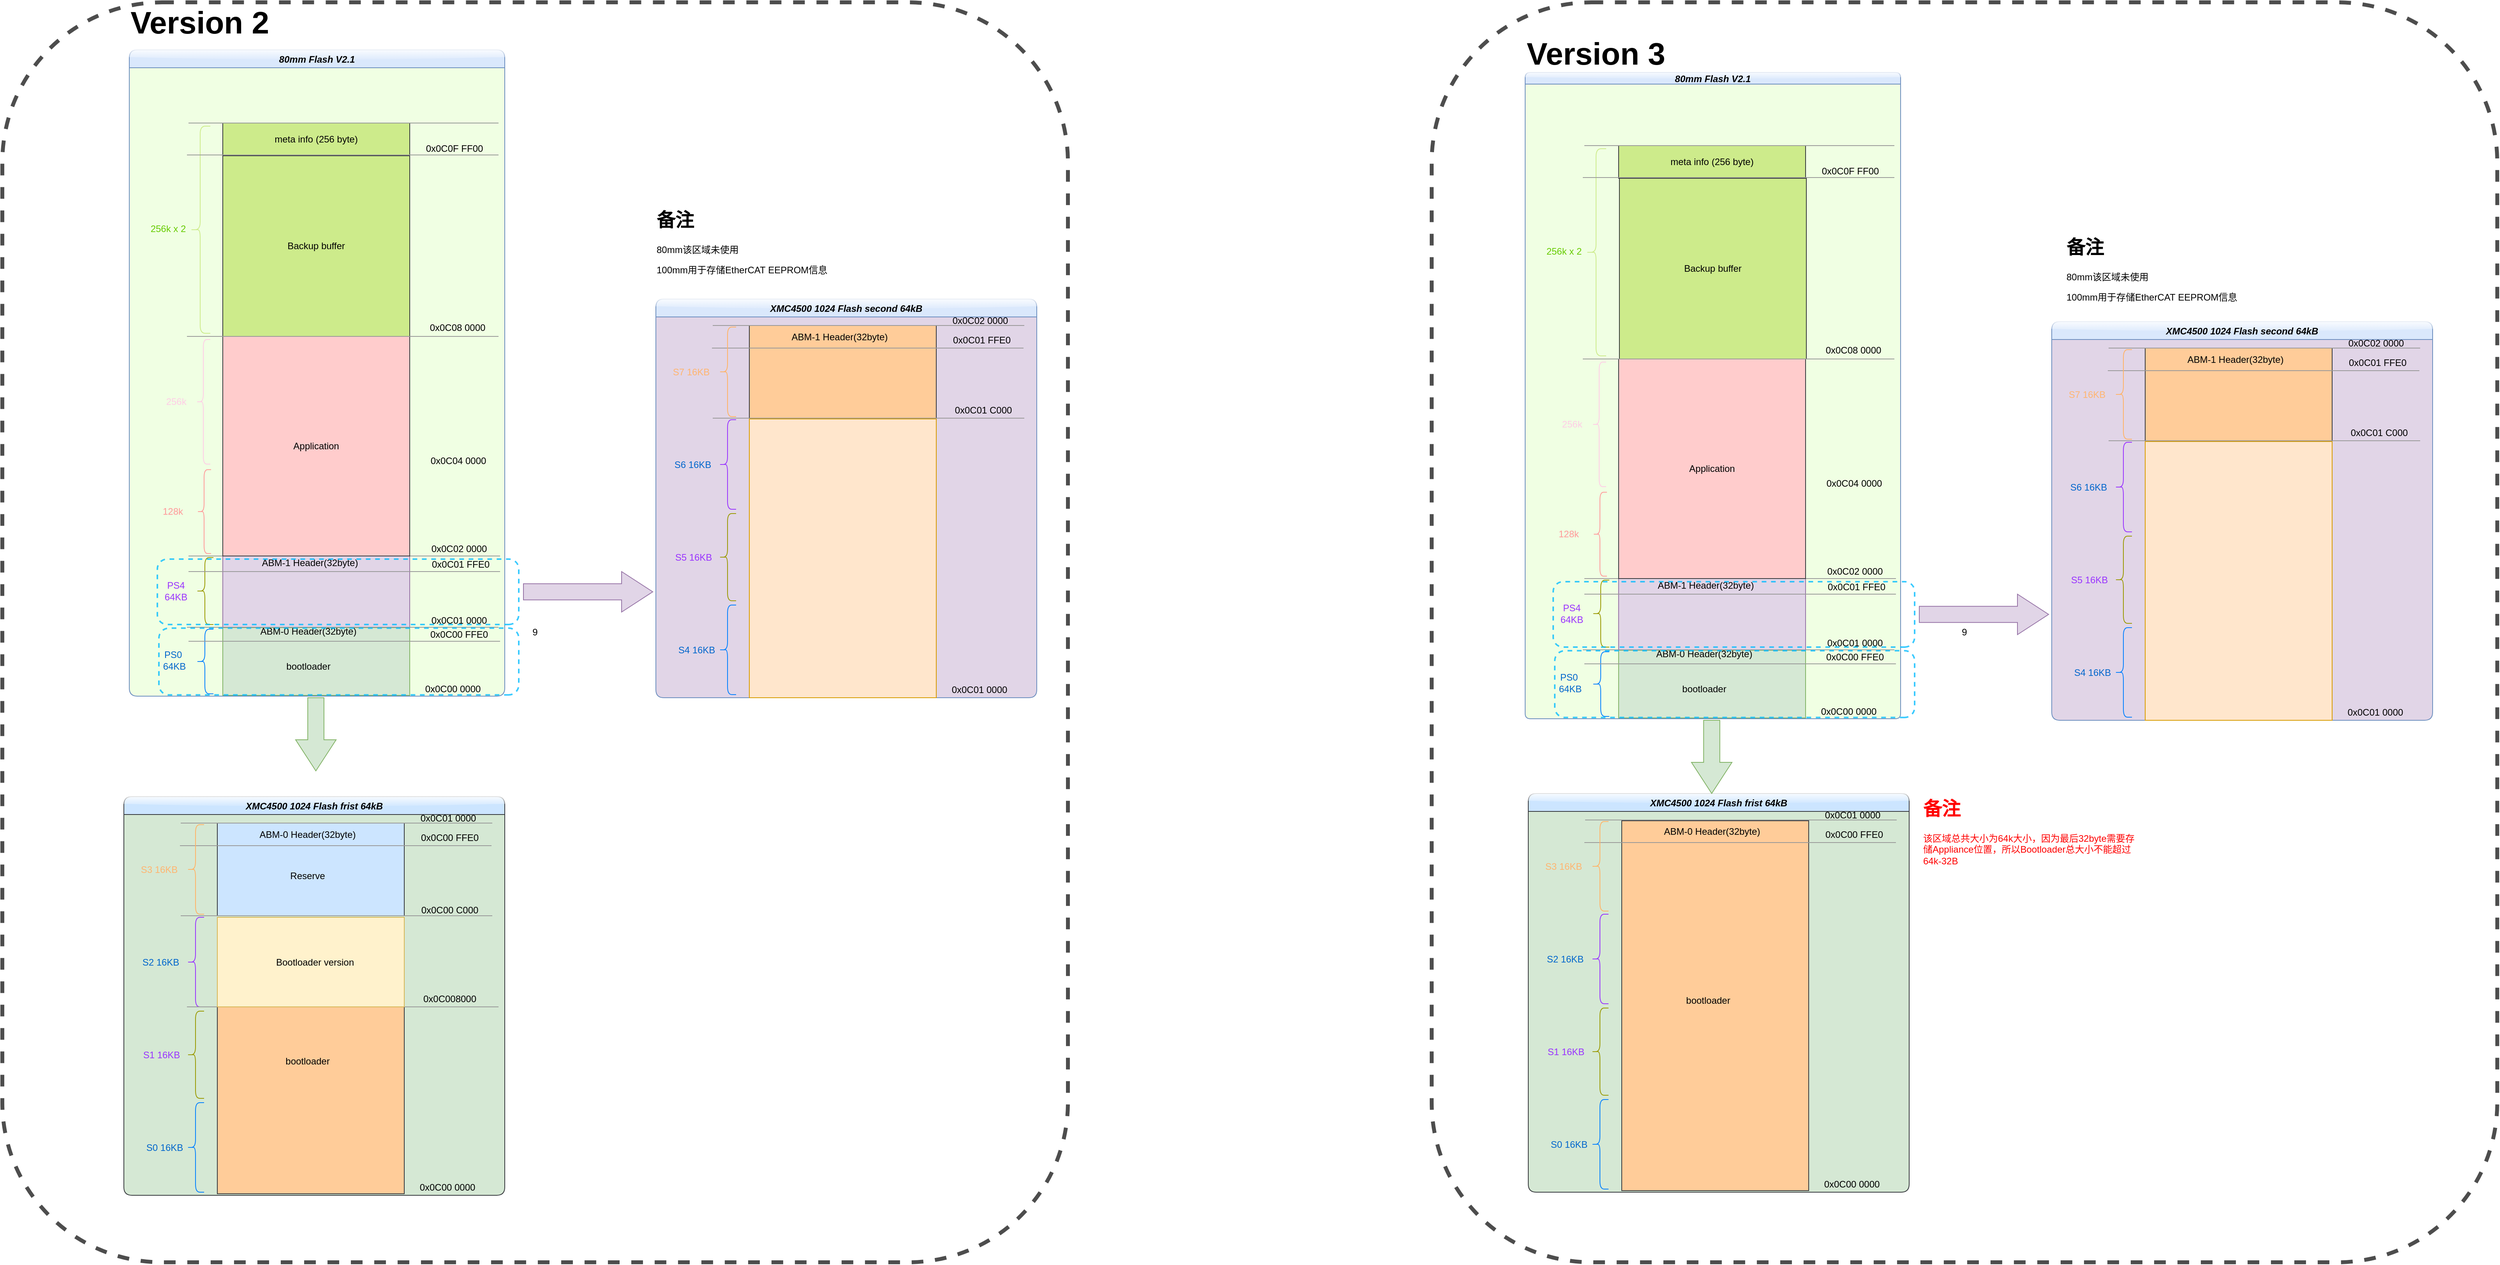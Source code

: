 <mxfile version="15.3.7" type="github">
  <diagram id="Y2wYC2riJIGPVyJbIizo" name="第 1 页">
    <mxGraphModel dx="1280" dy="1543" grid="1" gridSize="10" guides="1" tooltips="1" connect="1" arrows="1" fold="1" page="0" pageScale="1" pageWidth="827" pageHeight="1169" math="0" shadow="0">
      <root>
        <mxCell id="0" />
        <mxCell id="1" parent="0" />
        <mxCell id="iMOxEcLSJ6vKrYGzcCL9-1" value="XMC4500 1024 Flash second 64kB" style="swimlane;swimlaneLine=1;fontStyle=3;glass=1;sketch=0;shadow=0;rounded=1;swimlaneFillColor=#E1D5E7;fillColor=#dae8fc;strokeColor=#6c8ebf;startSize=23;movable=0;resizable=1;editable=1;deletable=1;expand=0;cloneable=0;resizeWidth=1;metaEdit=1;" vertex="1" parent="1">
          <mxGeometry x="3451" y="365" width="489" height="512" as="geometry">
            <mxRectangle x="-675.5" y="976" width="136" height="23" as="alternateBounds" />
          </mxGeometry>
        </mxCell>
        <mxCell id="iMOxEcLSJ6vKrYGzcCL9-2" value="" style="shape=curlyBracket;whiteSpace=wrap;html=1;rounded=1;shadow=0;glass=1;sketch=0;fillColor=#9999FF;size=0.5;strokeColor=#007FFF;movable=0;editable=1;deletable=1;cloneable=0;metaEdit=1;" vertex="1" parent="iMOxEcLSJ6vKrYGzcCL9-1">
          <mxGeometry x="81" y="393" width="22" height="115" as="geometry" />
        </mxCell>
        <mxCell id="iMOxEcLSJ6vKrYGzcCL9-3" value="" style="shape=curlyBracket;whiteSpace=wrap;html=1;rounded=1;shadow=0;glass=1;sketch=0;size=0.5;fillColor=#CCCC00;gradientColor=#ffffff;gradientDirection=north;strokeColor=#999900;movable=0;editable=1;deletable=1;cloneable=0;metaEdit=1;" vertex="1" parent="iMOxEcLSJ6vKrYGzcCL9-1">
          <mxGeometry x="81" y="275.5" width="22" height="112" as="geometry" />
        </mxCell>
        <mxCell id="iMOxEcLSJ6vKrYGzcCL9-4" value="&lt;font color=&quot;#0066cc&quot;&gt;S4 16KB&lt;/font&gt;" style="text;html=1;strokeColor=none;fillColor=none;align=center;verticalAlign=middle;whiteSpace=wrap;rounded=0;shadow=0;glass=1;sketch=0;movable=0;editable=1;deletable=1;cloneable=0;metaEdit=1;" vertex="1" parent="iMOxEcLSJ6vKrYGzcCL9-1">
          <mxGeometry x="17" y="440.5" width="71" height="20" as="geometry" />
        </mxCell>
        <mxCell id="iMOxEcLSJ6vKrYGzcCL9-5" value="&lt;font color=&quot;#9933ff&quot;&gt;S5 16KB&lt;/font&gt;" style="text;html=1;strokeColor=none;fillColor=none;align=center;verticalAlign=middle;whiteSpace=wrap;rounded=0;shadow=0;glass=1;sketch=0;movable=0;editable=1;deletable=1;cloneable=0;metaEdit=1;" vertex="1" parent="iMOxEcLSJ6vKrYGzcCL9-1">
          <mxGeometry x="17" y="321.5" width="63" height="20" as="geometry" />
        </mxCell>
        <mxCell id="iMOxEcLSJ6vKrYGzcCL9-6" value="0x0C01 0000" style="text;html=1;align=center;verticalAlign=middle;resizable=0;points=[];autosize=1;movable=0;editable=1;deletable=1;cloneable=0;metaEdit=1;" vertex="1" parent="iMOxEcLSJ6vKrYGzcCL9-1">
          <mxGeometry x="374" y="492" width="82" height="20" as="geometry" />
        </mxCell>
        <mxCell id="iMOxEcLSJ6vKrYGzcCL9-7" value="" style="whiteSpace=wrap;html=1;strokeColor=#36393d;fillColor=#ffcc99;movable=0;editable=1;deletable=1;expand=0;resizable=0;cloneable=0;metaEdit=1;" vertex="1" parent="iMOxEcLSJ6vKrYGzcCL9-1">
          <mxGeometry x="120" y="34" width="240" height="119" as="geometry" />
        </mxCell>
        <mxCell id="iMOxEcLSJ6vKrYGzcCL9-8" value="" style="endArrow=none;html=1;strokeColor=#999999;movable=0;editable=1;deletable=1;cloneable=0;metaEdit=1;" edge="1" parent="iMOxEcLSJ6vKrYGzcCL9-1">
          <mxGeometry width="50" height="50" relative="1" as="geometry">
            <mxPoint x="73" y="153" as="sourcePoint" />
            <mxPoint x="473" y="153" as="targetPoint" />
          </mxGeometry>
        </mxCell>
        <mxCell id="iMOxEcLSJ6vKrYGzcCL9-9" value="" style="endArrow=none;html=1;strokeColor=#999999;movable=0;editable=1;deletable=1;cloneable=0;metaEdit=1;" edge="1" parent="iMOxEcLSJ6vKrYGzcCL9-1">
          <mxGeometry width="50" height="50" relative="1" as="geometry">
            <mxPoint x="73" y="34" as="sourcePoint" />
            <mxPoint x="473" y="34" as="targetPoint" />
          </mxGeometry>
        </mxCell>
        <mxCell id="iMOxEcLSJ6vKrYGzcCL9-10" value="" style="endArrow=none;html=1;strokeColor=#999999;movable=0;editable=1;deletable=1;cloneable=0;metaEdit=1;" edge="1" parent="iMOxEcLSJ6vKrYGzcCL9-1">
          <mxGeometry width="50" height="50" relative="1" as="geometry">
            <mxPoint x="72" y="63" as="sourcePoint" />
            <mxPoint x="472" y="63" as="targetPoint" />
          </mxGeometry>
        </mxCell>
        <mxCell id="iMOxEcLSJ6vKrYGzcCL9-11" value="" style="shape=curlyBracket;whiteSpace=wrap;html=1;rounded=1;shadow=0;glass=1;sketch=0;fillColor=#9999FF;size=0.5;strokeColor=#9933FF;movable=0;editable=1;deletable=1;cloneable=0;metaEdit=1;" vertex="1" parent="iMOxEcLSJ6vKrYGzcCL9-1">
          <mxGeometry x="81" y="155" width="22" height="115" as="geometry" />
        </mxCell>
        <mxCell id="iMOxEcLSJ6vKrYGzcCL9-12" value="&lt;font color=&quot;#0066cc&quot;&gt;S6 16KB&lt;/font&gt;" style="text;html=1;strokeColor=none;fillColor=none;align=center;verticalAlign=middle;whiteSpace=wrap;rounded=0;shadow=0;glass=1;sketch=0;movable=0;editable=1;deletable=1;cloneable=0;metaEdit=1;" vertex="1" parent="iMOxEcLSJ6vKrYGzcCL9-1">
          <mxGeometry x="12" y="202.5" width="71" height="20" as="geometry" />
        </mxCell>
        <mxCell id="iMOxEcLSJ6vKrYGzcCL9-13" value="" style="shape=curlyBracket;whiteSpace=wrap;html=1;rounded=1;shadow=0;glass=1;sketch=0;fillColor=#9999FF;size=0.5;strokeColor=#FFB366;movable=0;editable=1;deletable=1;cloneable=0;metaEdit=1;" vertex="1" parent="iMOxEcLSJ6vKrYGzcCL9-1">
          <mxGeometry x="81" y="36" width="22" height="115" as="geometry" />
        </mxCell>
        <mxCell id="iMOxEcLSJ6vKrYGzcCL9-14" value="&lt;font color=&quot;#ffb570&quot;&gt;S7 16KB&lt;/font&gt;" style="text;html=1;align=center;verticalAlign=middle;whiteSpace=wrap;rounded=0;shadow=0;glass=1;sketch=0;movable=0;editable=1;deletable=1;cloneable=0;metaEdit=1;" vertex="1" parent="iMOxEcLSJ6vKrYGzcCL9-1">
          <mxGeometry x="10" y="83.5" width="71" height="20" as="geometry" />
        </mxCell>
        <mxCell id="iMOxEcLSJ6vKrYGzcCL9-15" value="0x0C01 C000" style="text;html=1;align=center;verticalAlign=middle;resizable=0;points=[];autosize=1;movable=0;editable=1;deletable=1;cloneable=0;metaEdit=1;" vertex="1" parent="iMOxEcLSJ6vKrYGzcCL9-1">
          <mxGeometry x="378" y="133" width="84" height="20" as="geometry" />
        </mxCell>
        <mxCell id="iMOxEcLSJ6vKrYGzcCL9-16" value="0x0C01 FFE0" style="text;html=1;align=center;verticalAlign=middle;resizable=0;points=[];autosize=1;movable=0;editable=1;deletable=1;cloneable=0;metaEdit=1;" vertex="1" parent="iMOxEcLSJ6vKrYGzcCL9-1">
          <mxGeometry x="375" y="43" width="86" height="20" as="geometry" />
        </mxCell>
        <mxCell id="iMOxEcLSJ6vKrYGzcCL9-17" value="0x0C02 0000" style="text;html=1;align=center;verticalAlign=middle;resizable=0;points=[];autosize=1;movable=0;editable=1;deletable=1;cloneable=0;metaEdit=1;" vertex="1" parent="iMOxEcLSJ6vKrYGzcCL9-1">
          <mxGeometry x="375" y="18" width="82" height="20" as="geometry" />
        </mxCell>
        <mxCell id="iMOxEcLSJ6vKrYGzcCL9-18" value="ABM-1 Header(32byte)" style="text;html=1;strokeColor=none;fillColor=none;align=center;verticalAlign=middle;whiteSpace=wrap;rounded=0;shadow=0;glass=1;sketch=0;movable=0;editable=1;deletable=1;cloneable=0;metaEdit=1;" vertex="1" parent="iMOxEcLSJ6vKrYGzcCL9-1">
          <mxGeometry x="168" y="40" width="136" height="18" as="geometry" />
        </mxCell>
        <mxCell id="iMOxEcLSJ6vKrYGzcCL9-19" value="" style="whiteSpace=wrap;html=1;fillColor=#ffe6cc;strokeColor=#d79b00;movable=0;editable=1;deletable=1;expand=0;resizable=1;cloneable=0;metaEdit=1;" vertex="1" parent="iMOxEcLSJ6vKrYGzcCL9-1">
          <mxGeometry x="120" y="154" width="240" height="358" as="geometry" />
        </mxCell>
        <mxCell id="iMOxEcLSJ6vKrYGzcCL9-20" value="9" style="rounded=1;whiteSpace=wrap;html=1;dashed=1;strokeWidth=5;fillColor=none;strokeColor=#4D4D4D;movable=0;" vertex="1" parent="iMOxEcLSJ6vKrYGzcCL9-1">
          <mxGeometry x="-796" y="-410" width="1368" height="1618" as="geometry" />
        </mxCell>
        <object label="80mm Flash V2.1" id="iMOxEcLSJ6vKrYGzcCL9-21">
          <mxCell style="swimlane;swimlaneLine=1;fontStyle=3;glass=1;sketch=0;shadow=0;rounded=1;swimlaneFillColor=#F0FFE3;fillColor=#dae8fc;strokeColor=#6c8ebf;editable=1;movable=0;resizable=1;expand=0;metaEdit=1;deletable=1;startSize=15;" vertex="1" parent="1">
            <mxGeometry x="2775" y="45" width="482" height="830" as="geometry">
              <mxRectangle x="2760" y="40" width="136" height="23" as="alternateBounds" />
            </mxGeometry>
          </mxCell>
        </object>
        <mxCell id="iMOxEcLSJ6vKrYGzcCL9-22" value="Backup buffer" style="whiteSpace=wrap;html=1;fillColor=#cdeb8b;strokeColor=#36393d;editable=1;movable=0;expand=0;metaEdit=1;deletable=1;" vertex="1" parent="iMOxEcLSJ6vKrYGzcCL9-21">
          <mxGeometry x="121" y="136" width="240" height="232" as="geometry" />
        </mxCell>
        <mxCell id="iMOxEcLSJ6vKrYGzcCL9-23" value="" style="whiteSpace=wrap;html=1;fillColor=#e1d5e7;strokeColor=#9673a6;editable=1;movable=0;expand=0;metaEdit=1;deletable=1;" vertex="1" parent="iMOxEcLSJ6vKrYGzcCL9-21">
          <mxGeometry x="120" y="650" width="240" height="92" as="geometry" />
        </mxCell>
        <mxCell id="iMOxEcLSJ6vKrYGzcCL9-24" value="" style="whiteSpace=wrap;html=1;strokeColor=#82b366;fillColor=#D5E8D4;editable=1;movable=0;expand=0;metaEdit=1;deletable=1;" vertex="1" parent="iMOxEcLSJ6vKrYGzcCL9-21">
          <mxGeometry x="120" y="742" width="240" height="87" as="geometry" />
        </mxCell>
        <mxCell id="iMOxEcLSJ6vKrYGzcCL9-25" value="" style="shape=curlyBracket;whiteSpace=wrap;html=1;rounded=1;shadow=0;glass=1;sketch=0;fillColor=#9999FF;size=0.5;strokeColor=#007FFF;editable=1;movable=0;expand=0;metaEdit=1;deletable=1;" vertex="1" parent="iMOxEcLSJ6vKrYGzcCL9-21">
          <mxGeometry x="86" y="744" width="22" height="83" as="geometry" />
        </mxCell>
        <mxCell id="iMOxEcLSJ6vKrYGzcCL9-26" value="" style="shape=curlyBracket;whiteSpace=wrap;html=1;rounded=1;shadow=0;glass=1;sketch=0;size=0.5;fillColor=#CCCC00;gradientColor=#ffffff;gradientDirection=north;strokeColor=#999900;editable=1;movable=0;expand=0;metaEdit=1;deletable=1;" vertex="1" parent="iMOxEcLSJ6vKrYGzcCL9-21">
          <mxGeometry x="86" y="652" width="22" height="86" as="geometry" />
        </mxCell>
        <mxCell id="iMOxEcLSJ6vKrYGzcCL9-27" value="" style="shape=curlyBracket;whiteSpace=wrap;html=1;rounded=1;shadow=0;glass=1;sketch=0;fillColor=#9999FF;size=0.5;strokeColor=#FF9999;editable=1;movable=0;expand=0;metaEdit=1;deletable=1;" vertex="1" parent="iMOxEcLSJ6vKrYGzcCL9-21">
          <mxGeometry x="87" y="539.12" width="18" height="107.75" as="geometry" />
        </mxCell>
        <mxCell id="iMOxEcLSJ6vKrYGzcCL9-28" value="&lt;font color=&quot;#0066cc&quot;&gt;PS0&amp;nbsp;&lt;br&gt;64KB&lt;/font&gt;" style="text;html=1;strokeColor=none;fillColor=none;align=center;verticalAlign=middle;whiteSpace=wrap;rounded=0;shadow=0;glass=1;sketch=0;editable=1;movable=0;expand=0;metaEdit=1;deletable=1;" vertex="1" parent="iMOxEcLSJ6vKrYGzcCL9-21">
          <mxGeometry x="38" y="774" width="40" height="20" as="geometry" />
        </mxCell>
        <mxCell id="iMOxEcLSJ6vKrYGzcCL9-29" value="&lt;font color=&quot;#9933ff&quot;&gt;PS4&lt;br&gt;64KB&lt;/font&gt;" style="text;html=1;strokeColor=none;fillColor=none;align=center;verticalAlign=middle;whiteSpace=wrap;rounded=0;shadow=0;glass=1;sketch=0;editable=1;movable=0;expand=0;metaEdit=1;deletable=1;" vertex="1" parent="iMOxEcLSJ6vKrYGzcCL9-21">
          <mxGeometry x="40" y="685" width="40" height="20" as="geometry" />
        </mxCell>
        <mxCell id="iMOxEcLSJ6vKrYGzcCL9-30" value="" style="endArrow=none;html=1;strokeColor=#999999;editable=1;movable=0;metaEdit=1;deletable=1;" edge="1" parent="iMOxEcLSJ6vKrYGzcCL9-21">
          <mxGeometry width="50" height="50" relative="1" as="geometry">
            <mxPoint x="74" y="741.52" as="sourcePoint" />
            <mxPoint x="474" y="741.52" as="targetPoint" />
          </mxGeometry>
        </mxCell>
        <mxCell id="iMOxEcLSJ6vKrYGzcCL9-31" value="" style="endArrow=none;html=1;strokeColor=#999999;editable=1;movable=0;metaEdit=1;deletable=1;" edge="1" parent="iMOxEcLSJ6vKrYGzcCL9-21">
          <mxGeometry width="50" height="50" relative="1" as="geometry">
            <mxPoint x="76" y="759.5" as="sourcePoint" />
            <mxPoint x="476" y="759.5" as="targetPoint" />
          </mxGeometry>
        </mxCell>
        <mxCell id="iMOxEcLSJ6vKrYGzcCL9-32" value="bootloader" style="text;html=1;strokeColor=none;fillColor=none;align=center;verticalAlign=middle;whiteSpace=wrap;rounded=0;shadow=0;glass=1;sketch=0;editable=1;movable=0;expand=0;metaEdit=1;deletable=1;" vertex="1" parent="iMOxEcLSJ6vKrYGzcCL9-21">
          <mxGeometry x="210" y="782" width="40" height="20" as="geometry" />
        </mxCell>
        <mxCell id="iMOxEcLSJ6vKrYGzcCL9-33" value="ABM-0 Header(32byte)" style="text;html=1;strokeColor=none;fillColor=none;align=center;verticalAlign=middle;whiteSpace=wrap;rounded=0;shadow=0;glass=1;sketch=0;editable=1;movable=0;expand=0;metaEdit=1;deletable=1;" vertex="1" parent="iMOxEcLSJ6vKrYGzcCL9-21">
          <mxGeometry x="162" y="738" width="136" height="18" as="geometry" />
        </mxCell>
        <mxCell id="iMOxEcLSJ6vKrYGzcCL9-34" value="0x0C00 0000" style="text;html=1;align=center;verticalAlign=middle;resizable=0;points=[];autosize=1;editable=1;movable=0;metaEdit=1;deletable=1;" vertex="1" parent="iMOxEcLSJ6vKrYGzcCL9-21">
          <mxGeometry x="370" y="812" width="90" height="18" as="geometry" />
        </mxCell>
        <mxCell id="iMOxEcLSJ6vKrYGzcCL9-35" value="0x0C00 FFE0" style="text;html=1;align=center;verticalAlign=middle;resizable=0;points=[];autosize=1;editable=1;movable=0;metaEdit=1;deletable=1;" vertex="1" parent="iMOxEcLSJ6vKrYGzcCL9-21">
          <mxGeometry x="376" y="742" width="94" height="18" as="geometry" />
        </mxCell>
        <mxCell id="iMOxEcLSJ6vKrYGzcCL9-36" value="0x0C01 0000" style="text;html=1;align=center;verticalAlign=middle;resizable=0;points=[];autosize=1;editable=1;movable=0;metaEdit=1;deletable=1;" vertex="1" parent="iMOxEcLSJ6vKrYGzcCL9-21">
          <mxGeometry x="378" y="724" width="90" height="18" as="geometry" />
        </mxCell>
        <mxCell id="iMOxEcLSJ6vKrYGzcCL9-37" value="meta info (256 byte)" style="whiteSpace=wrap;html=1;fillColor=#cdeb8b;strokeColor=#36393d;editable=1;movable=0;expand=0;metaEdit=1;deletable=1;" vertex="1" parent="iMOxEcLSJ6vKrYGzcCL9-21">
          <mxGeometry x="120" y="94" width="240" height="42" as="geometry" />
        </mxCell>
        <mxCell id="iMOxEcLSJ6vKrYGzcCL9-38" value="0x0C02 0000" style="text;html=1;align=center;verticalAlign=middle;resizable=0;points=[];autosize=1;editable=1;movable=0;metaEdit=1;deletable=1;" vertex="1" parent="iMOxEcLSJ6vKrYGzcCL9-21">
          <mxGeometry x="378" y="632" width="90" height="18" as="geometry" />
        </mxCell>
        <mxCell id="iMOxEcLSJ6vKrYGzcCL9-39" value="0x0C08 0000" style="text;html=1;align=center;verticalAlign=middle;resizable=0;points=[];autosize=1;editable=1;movable=0;metaEdit=1;deletable=1;" vertex="1" parent="iMOxEcLSJ6vKrYGzcCL9-21">
          <mxGeometry x="380" y="347" width="82" height="20" as="geometry" />
        </mxCell>
        <mxCell id="iMOxEcLSJ6vKrYGzcCL9-40" value="0x0C0F FF00" style="text;html=1;align=center;verticalAlign=middle;resizable=0;points=[];autosize=1;editable=1;movable=0;metaEdit=1;deletable=1;" vertex="1" parent="iMOxEcLSJ6vKrYGzcCL9-21">
          <mxGeometry x="371" y="118" width="92" height="18" as="geometry" />
        </mxCell>
        <mxCell id="iMOxEcLSJ6vKrYGzcCL9-41" value="" style="shape=curlyBracket;whiteSpace=wrap;html=1;rounded=1;shadow=0;glass=1;sketch=0;fillColor=#9999FF;size=0.5;strokeColor=#CDEB8B;editable=1;movable=0;expand=0;metaEdit=1;deletable=1;" vertex="1" parent="iMOxEcLSJ6vKrYGzcCL9-21">
          <mxGeometry x="78" y="98" width="26" height="266" as="geometry" />
        </mxCell>
        <mxCell id="iMOxEcLSJ6vKrYGzcCL9-42" value="" style="endArrow=none;html=1;strokeColor=#999999;editable=1;movable=0;metaEdit=1;deletable=1;" edge="1" parent="iMOxEcLSJ6vKrYGzcCL9-21">
          <mxGeometry width="50" height="50" relative="1" as="geometry">
            <mxPoint x="76" y="94" as="sourcePoint" />
            <mxPoint x="474" y="94" as="targetPoint" />
          </mxGeometry>
        </mxCell>
        <mxCell id="iMOxEcLSJ6vKrYGzcCL9-43" value="&lt;font color=&quot;#ff9999&quot;&gt;128k&lt;/font&gt;" style="text;html=1;strokeColor=none;fillColor=none;align=center;verticalAlign=middle;whiteSpace=wrap;rounded=0;shadow=0;glass=1;sketch=0;editable=1;movable=0;expand=0;metaEdit=1;deletable=1;" vertex="1" parent="iMOxEcLSJ6vKrYGzcCL9-21">
          <mxGeometry x="36" y="583" width="40" height="20" as="geometry" />
        </mxCell>
        <mxCell id="iMOxEcLSJ6vKrYGzcCL9-44" value="&lt;font color=&quot;#66cc00&quot;&gt;256k x 2&lt;/font&gt;" style="text;html=1;strokeColor=none;fillColor=none;align=center;verticalAlign=middle;whiteSpace=wrap;rounded=0;shadow=0;glass=1;sketch=0;editable=1;movable=0;expand=0;metaEdit=1;deletable=1;" vertex="1" parent="iMOxEcLSJ6vKrYGzcCL9-21">
          <mxGeometry x="24" y="220" width="52" height="19" as="geometry" />
        </mxCell>
        <mxCell id="iMOxEcLSJ6vKrYGzcCL9-45" value="" style="endArrow=none;html=1;strokeColor=#999999;editable=1;movable=0;metaEdit=1;deletable=1;" edge="1" parent="iMOxEcLSJ6vKrYGzcCL9-21">
          <mxGeometry width="50" height="50" relative="1" as="geometry">
            <mxPoint x="76" y="670" as="sourcePoint" />
            <mxPoint x="476" y="670" as="targetPoint" />
          </mxGeometry>
        </mxCell>
        <mxCell id="iMOxEcLSJ6vKrYGzcCL9-46" value="ABM-1 Header(32byte)" style="text;html=1;strokeColor=none;fillColor=none;align=center;verticalAlign=middle;whiteSpace=wrap;rounded=0;shadow=0;glass=1;sketch=0;editable=1;movable=0;expand=0;metaEdit=1;deletable=1;" vertex="1" parent="iMOxEcLSJ6vKrYGzcCL9-21">
          <mxGeometry x="164" y="650" width="136" height="18" as="geometry" />
        </mxCell>
        <mxCell id="iMOxEcLSJ6vKrYGzcCL9-47" value="0x0C01 FFE0" style="text;html=1;align=center;verticalAlign=middle;resizable=0;points=[];autosize=1;editable=1;movable=0;metaEdit=1;deletable=1;" vertex="1" parent="iMOxEcLSJ6vKrYGzcCL9-21">
          <mxGeometry x="378" y="652" width="94" height="18" as="geometry" />
        </mxCell>
        <mxCell id="iMOxEcLSJ6vKrYGzcCL9-48" value="" style="endArrow=none;html=1;strokeColor=#999999;editable=1;movable=0;metaEdit=1;deletable=1;" edge="1" parent="iMOxEcLSJ6vKrYGzcCL9-21">
          <mxGeometry width="50" height="50" relative="1" as="geometry">
            <mxPoint x="76" y="650" as="sourcePoint" />
            <mxPoint x="476" y="650" as="targetPoint" />
          </mxGeometry>
        </mxCell>
        <mxCell id="iMOxEcLSJ6vKrYGzcCL9-49" value="Application" style="whiteSpace=wrap;html=1;fillColor=#ffcccc;strokeColor=#36393d;editable=1;movable=0;expand=0;metaEdit=1;deletable=1;" vertex="1" parent="iMOxEcLSJ6vKrYGzcCL9-21">
          <mxGeometry x="120" y="368" width="240" height="282" as="geometry" />
        </mxCell>
        <mxCell id="iMOxEcLSJ6vKrYGzcCL9-50" value="" style="shape=curlyBracket;whiteSpace=wrap;html=1;rounded=1;shadow=0;glass=1;sketch=0;fillColor=#9999FF;size=0.5;editable=1;movable=0;expand=0;metaEdit=1;strokeColor=#FFCCE6;deletable=1;" vertex="1" parent="iMOxEcLSJ6vKrYGzcCL9-21">
          <mxGeometry x="86" y="372" width="18" height="160" as="geometry" />
        </mxCell>
        <mxCell id="iMOxEcLSJ6vKrYGzcCL9-51" value="" style="endArrow=none;html=1;strokeColor=#999999;editable=1;movable=0;metaEdit=1;deletable=1;" edge="1" parent="iMOxEcLSJ6vKrYGzcCL9-21">
          <mxGeometry width="50" height="50" relative="1" as="geometry">
            <mxPoint x="74" y="368" as="sourcePoint" />
            <mxPoint x="474" y="368" as="targetPoint" />
          </mxGeometry>
        </mxCell>
        <mxCell id="iMOxEcLSJ6vKrYGzcCL9-52" value="" style="endArrow=none;html=1;strokeColor=#999999;editable=1;movable=0;metaEdit=1;deletable=1;" edge="1" parent="iMOxEcLSJ6vKrYGzcCL9-21">
          <mxGeometry width="50" height="50" relative="1" as="geometry">
            <mxPoint x="74" y="135" as="sourcePoint" />
            <mxPoint x="474" y="135" as="targetPoint" />
          </mxGeometry>
        </mxCell>
        <mxCell id="iMOxEcLSJ6vKrYGzcCL9-53" value="&lt;font color=&quot;#ffcce6&quot;&gt;256k&amp;nbsp;&lt;/font&gt;" style="text;html=1;strokeColor=none;fillColor=none;align=center;verticalAlign=middle;whiteSpace=wrap;rounded=0;shadow=0;glass=1;sketch=0;editable=1;movable=0;expand=0;metaEdit=1;deletable=1;" vertex="1" parent="iMOxEcLSJ6vKrYGzcCL9-21">
          <mxGeometry x="36" y="442.5" width="52" height="19" as="geometry" />
        </mxCell>
        <mxCell id="iMOxEcLSJ6vKrYGzcCL9-54" value="0x0C04 0000" style="text;html=1;align=center;verticalAlign=middle;resizable=0;points=[];autosize=1;editable=1;movable=0;metaEdit=1;deletable=1;" vertex="1" parent="iMOxEcLSJ6vKrYGzcCL9-21">
          <mxGeometry x="381" y="518" width="82" height="20" as="geometry" />
        </mxCell>
        <mxCell id="iMOxEcLSJ6vKrYGzcCL9-55" value="" style="rounded=1;whiteSpace=wrap;html=1;dashed=1;direction=west;fillColor=none;imageAspect=0;strokeWidth=2;opacity=80;strokeColor=#08BDFF;movable=0;editable=1;metaEdit=1;deletable=1;" vertex="1" parent="iMOxEcLSJ6vKrYGzcCL9-21">
          <mxGeometry x="36" y="654" width="464" height="84" as="geometry" />
        </mxCell>
        <mxCell id="iMOxEcLSJ6vKrYGzcCL9-56" value="XMC4500 1024 Flash frist 64kB" style="swimlane;swimlaneLine=1;fontStyle=3;glass=1;sketch=0;shadow=0;rounded=1;swimlaneFillColor=#D5E8D4;fillColor=#cce5ff;strokeColor=#36393d;startSize=23;movable=0;resizable=1;editable=1;metaEdit=1;deletable=1;" vertex="1" parent="1">
          <mxGeometry x="2779" y="971" width="489" height="512" as="geometry">
            <mxRectangle x="-675.5" y="976" width="136" height="23" as="alternateBounds" />
          </mxGeometry>
        </mxCell>
        <mxCell id="iMOxEcLSJ6vKrYGzcCL9-57" value="" style="whiteSpace=wrap;html=1;fillColor=#ffcc99;strokeColor=#36393d;movable=0;editable=1;metaEdit=1;deletable=1;" vertex="1" parent="iMOxEcLSJ6vKrYGzcCL9-56">
          <mxGeometry x="120" y="35" width="240" height="475" as="geometry" />
        </mxCell>
        <mxCell id="iMOxEcLSJ6vKrYGzcCL9-58" value="" style="shape=curlyBracket;whiteSpace=wrap;html=1;rounded=1;shadow=0;glass=1;sketch=0;fillColor=#9999FF;size=0.5;strokeColor=#007FFF;movable=0;editable=1;metaEdit=1;deletable=1;" vertex="1" parent="iMOxEcLSJ6vKrYGzcCL9-56">
          <mxGeometry x="81" y="393" width="22" height="115" as="geometry" />
        </mxCell>
        <mxCell id="iMOxEcLSJ6vKrYGzcCL9-59" value="" style="shape=curlyBracket;whiteSpace=wrap;html=1;rounded=1;shadow=0;glass=1;sketch=0;size=0.5;fillColor=#CCCC00;gradientColor=#ffffff;gradientDirection=north;strokeColor=#999900;movable=0;editable=1;metaEdit=1;deletable=1;" vertex="1" parent="iMOxEcLSJ6vKrYGzcCL9-56">
          <mxGeometry x="81" y="275.5" width="22" height="112" as="geometry" />
        </mxCell>
        <mxCell id="iMOxEcLSJ6vKrYGzcCL9-60" value="&lt;font color=&quot;#0066cc&quot;&gt;S0 16KB&lt;/font&gt;" style="text;html=1;strokeColor=none;fillColor=none;align=center;verticalAlign=middle;whiteSpace=wrap;rounded=0;shadow=0;glass=1;sketch=0;movable=0;editable=1;metaEdit=1;deletable=1;" vertex="1" parent="iMOxEcLSJ6vKrYGzcCL9-56">
          <mxGeometry x="17" y="440.5" width="71" height="20" as="geometry" />
        </mxCell>
        <mxCell id="iMOxEcLSJ6vKrYGzcCL9-61" value="&lt;font color=&quot;#9933ff&quot;&gt;S1 16KB&lt;/font&gt;" style="text;html=1;strokeColor=none;fillColor=none;align=center;verticalAlign=middle;whiteSpace=wrap;rounded=0;shadow=0;glass=1;sketch=0;movable=0;editable=1;metaEdit=1;deletable=1;" vertex="1" parent="iMOxEcLSJ6vKrYGzcCL9-56">
          <mxGeometry x="17" y="321.5" width="63" height="20" as="geometry" />
        </mxCell>
        <mxCell id="iMOxEcLSJ6vKrYGzcCL9-62" value="bootloader" style="text;html=1;strokeColor=none;fillColor=none;align=center;verticalAlign=middle;whiteSpace=wrap;rounded=0;shadow=0;glass=1;sketch=0;movable=0;editable=1;metaEdit=1;deletable=1;" vertex="1" parent="iMOxEcLSJ6vKrYGzcCL9-56">
          <mxGeometry x="211" y="255.5" width="40" height="20" as="geometry" />
        </mxCell>
        <mxCell id="iMOxEcLSJ6vKrYGzcCL9-63" value="0x0C00 0000" style="text;html=1;align=center;verticalAlign=middle;resizable=0;points=[];autosize=1;movable=0;editable=1;metaEdit=1;deletable=1;" vertex="1" parent="iMOxEcLSJ6vKrYGzcCL9-56">
          <mxGeometry x="370" y="493" width="90" height="18" as="geometry" />
        </mxCell>
        <mxCell id="iMOxEcLSJ6vKrYGzcCL9-64" value="" style="endArrow=none;html=1;strokeColor=#999999;movable=0;editable=1;metaEdit=1;deletable=1;" edge="1" parent="iMOxEcLSJ6vKrYGzcCL9-56">
          <mxGeometry width="50" height="50" relative="1" as="geometry">
            <mxPoint x="73" y="34" as="sourcePoint" />
            <mxPoint x="473" y="34" as="targetPoint" />
          </mxGeometry>
        </mxCell>
        <mxCell id="iMOxEcLSJ6vKrYGzcCL9-65" value="" style="endArrow=none;html=1;strokeColor=#999999;movable=0;editable=1;metaEdit=1;deletable=1;" edge="1" parent="iMOxEcLSJ6vKrYGzcCL9-56">
          <mxGeometry width="50" height="50" relative="1" as="geometry">
            <mxPoint x="72" y="63" as="sourcePoint" />
            <mxPoint x="472" y="63" as="targetPoint" />
          </mxGeometry>
        </mxCell>
        <mxCell id="iMOxEcLSJ6vKrYGzcCL9-66" value="" style="shape=curlyBracket;whiteSpace=wrap;html=1;rounded=1;shadow=0;glass=1;sketch=0;fillColor=#9999FF;size=0.5;strokeColor=#9933FF;movable=0;editable=1;metaEdit=1;deletable=1;" vertex="1" parent="iMOxEcLSJ6vKrYGzcCL9-56">
          <mxGeometry x="81" y="155" width="22" height="115" as="geometry" />
        </mxCell>
        <mxCell id="iMOxEcLSJ6vKrYGzcCL9-67" value="&lt;font color=&quot;#0066cc&quot;&gt;S2 16KB&lt;/font&gt;" style="text;html=1;strokeColor=none;fillColor=none;align=center;verticalAlign=middle;whiteSpace=wrap;rounded=0;shadow=0;glass=1;sketch=0;movable=0;editable=1;metaEdit=1;deletable=1;" vertex="1" parent="iMOxEcLSJ6vKrYGzcCL9-56">
          <mxGeometry x="12" y="202.5" width="71" height="20" as="geometry" />
        </mxCell>
        <mxCell id="iMOxEcLSJ6vKrYGzcCL9-68" value="" style="shape=curlyBracket;whiteSpace=wrap;html=1;rounded=1;shadow=0;glass=1;sketch=0;fillColor=#9999FF;size=0.5;strokeColor=#FFB366;movable=0;editable=1;metaEdit=1;deletable=1;" vertex="1" parent="iMOxEcLSJ6vKrYGzcCL9-56">
          <mxGeometry x="81" y="36" width="22" height="115" as="geometry" />
        </mxCell>
        <mxCell id="iMOxEcLSJ6vKrYGzcCL9-69" value="&lt;font color=&quot;#ffb570&quot;&gt;S3 16KB&lt;/font&gt;" style="text;html=1;align=center;verticalAlign=middle;whiteSpace=wrap;rounded=0;shadow=0;glass=1;sketch=0;movable=0;editable=1;metaEdit=1;deletable=1;" vertex="1" parent="iMOxEcLSJ6vKrYGzcCL9-56">
          <mxGeometry x="10" y="83.5" width="71" height="20" as="geometry" />
        </mxCell>
        <mxCell id="iMOxEcLSJ6vKrYGzcCL9-70" value="0x0C00 FFE0" style="text;html=1;align=center;verticalAlign=middle;resizable=0;points=[];autosize=1;movable=0;editable=1;metaEdit=1;deletable=1;" vertex="1" parent="iMOxEcLSJ6vKrYGzcCL9-56">
          <mxGeometry x="371" y="44" width="94" height="18" as="geometry" />
        </mxCell>
        <mxCell id="iMOxEcLSJ6vKrYGzcCL9-71" value="0x0C01 0000" style="text;html=1;align=center;verticalAlign=middle;resizable=0;points=[];autosize=1;movable=0;editable=1;metaEdit=1;deletable=1;" vertex="1" parent="iMOxEcLSJ6vKrYGzcCL9-56">
          <mxGeometry x="371" y="19" width="89" height="17" as="geometry" />
        </mxCell>
        <mxCell id="iMOxEcLSJ6vKrYGzcCL9-72" value="ABM-0 Header(32byte)" style="text;html=1;strokeColor=none;fillColor=none;align=center;verticalAlign=middle;whiteSpace=wrap;rounded=0;shadow=0;glass=1;sketch=0;movable=0;editable=1;metaEdit=1;deletable=1;" vertex="1" parent="iMOxEcLSJ6vKrYGzcCL9-56">
          <mxGeometry x="168" y="40" width="136" height="18" as="geometry" />
        </mxCell>
        <mxCell id="iMOxEcLSJ6vKrYGzcCL9-73" value="" style="html=1;shadow=0;dashed=0;align=center;verticalAlign=middle;shape=mxgraph.arrows2.arrow;dy=0.6;dx=40;direction=south;notch=0;fillColor=#d5e8d4;strokeColor=#82b366;editable=1;movable=0;metaEdit=1;deletable=1;" vertex="1" parent="1">
          <mxGeometry x="2988.5" y="877" width="52" height="94" as="geometry" />
        </mxCell>
        <mxCell id="iMOxEcLSJ6vKrYGzcCL9-74" value="" style="html=1;shadow=0;dashed=0;align=center;verticalAlign=middle;shape=mxgraph.arrows2.arrow;dy=0.6;dx=40;notch=0;fillColor=#e1d5e7;strokeColor=#9673a6;movable=0;editable=1;metaEdit=1;deletable=1;" vertex="1" parent="1">
          <mxGeometry x="3281" y="715" width="166" height="52" as="geometry" />
        </mxCell>
        <mxCell id="iMOxEcLSJ6vKrYGzcCL9-75" value="" style="rounded=1;whiteSpace=wrap;html=1;dashed=1;direction=west;fillColor=none;imageAspect=0;strokeWidth=2;opacity=80;strokeColor=#08BDFF;movable=0;editable=1;metaEdit=1;deletable=1;" vertex="1" parent="1">
          <mxGeometry x="2813" y="787.63" width="462" height="85.75" as="geometry" />
        </mxCell>
        <mxCell id="iMOxEcLSJ6vKrYGzcCL9-76" value="&lt;h1&gt;&lt;font color=&quot;#ff0000&quot;&gt;备注&lt;/font&gt;&lt;/h1&gt;&lt;p&gt;&lt;font color=&quot;#ff0000&quot;&gt;该区域总共大小为64k大小，因为最后32byte需要存储Appliance位置，所以Bootloader总大小不能超过64k-32B&lt;/font&gt;&lt;/p&gt;" style="text;html=1;strokeColor=none;fillColor=none;spacing=5;spacingTop=-20;whiteSpace=wrap;overflow=hidden;rounded=0;movable=0;" vertex="1" parent="1">
          <mxGeometry x="3281" y="971" width="280" height="110" as="geometry" />
        </mxCell>
        <mxCell id="iMOxEcLSJ6vKrYGzcCL9-77" value="&lt;b style=&quot;color: rgb(0 , 0 , 0) ; font-family: &amp;#34;helvetica&amp;#34; ; font-size: 40px ; font-style: normal ; letter-spacing: normal ; text-align: center ; text-indent: 0px ; text-transform: none ; word-spacing: 0px ; background-color: rgb(255 , 255 , 255)&quot;&gt;Version 3&lt;/b&gt;" style="text;whiteSpace=wrap;html=1;movable=0;" vertex="1" parent="1">
          <mxGeometry x="2775" y="-10" width="195" height="35" as="geometry" />
        </mxCell>
        <mxCell id="iMOxEcLSJ6vKrYGzcCL9-78" value="&lt;h1&gt;备注&lt;/h1&gt;&lt;p&gt;80mm该区域未使用&lt;/p&gt;&lt;p&gt;100mm用于存储EtherCAT&amp;nbsp;EEPROM信息&lt;/p&gt;" style="text;html=1;strokeColor=none;fillColor=none;spacing=5;spacingTop=-20;whiteSpace=wrap;overflow=hidden;rounded=0;movable=0;" vertex="1" parent="1">
          <mxGeometry x="3465" y="250" width="280" height="110" as="geometry" />
        </mxCell>
        <mxCell id="iMOxEcLSJ6vKrYGzcCL9-79" value="XMC4500 1024 Flash second 64kB" style="swimlane;swimlaneLine=1;fontStyle=3;glass=1;sketch=0;shadow=0;rounded=1;swimlaneFillColor=#E1D5E7;fillColor=#dae8fc;strokeColor=#6c8ebf;startSize=23;movable=0;resizable=1;editable=1;deletable=1;expand=0;cloneable=0;resizeWidth=1;metaEdit=1;" vertex="1" parent="1">
          <mxGeometry x="1659" y="336" width="489" height="512" as="geometry">
            <mxRectangle x="-675.5" y="976" width="136" height="23" as="alternateBounds" />
          </mxGeometry>
        </mxCell>
        <mxCell id="iMOxEcLSJ6vKrYGzcCL9-80" value="" style="shape=curlyBracket;whiteSpace=wrap;html=1;rounded=1;shadow=0;glass=1;sketch=0;fillColor=#9999FF;size=0.5;strokeColor=#007FFF;movable=0;editable=1;deletable=1;cloneable=0;metaEdit=1;" vertex="1" parent="iMOxEcLSJ6vKrYGzcCL9-79">
          <mxGeometry x="81" y="393" width="22" height="115" as="geometry" />
        </mxCell>
        <mxCell id="iMOxEcLSJ6vKrYGzcCL9-81" value="" style="shape=curlyBracket;whiteSpace=wrap;html=1;rounded=1;shadow=0;glass=1;sketch=0;size=0.5;fillColor=#CCCC00;gradientColor=#ffffff;gradientDirection=north;strokeColor=#999900;movable=0;editable=1;deletable=1;cloneable=0;metaEdit=1;" vertex="1" parent="iMOxEcLSJ6vKrYGzcCL9-79">
          <mxGeometry x="81" y="275.5" width="22" height="112" as="geometry" />
        </mxCell>
        <mxCell id="iMOxEcLSJ6vKrYGzcCL9-82" value="&lt;font color=&quot;#0066cc&quot;&gt;S4 16KB&lt;/font&gt;" style="text;html=1;strokeColor=none;fillColor=none;align=center;verticalAlign=middle;whiteSpace=wrap;rounded=0;shadow=0;glass=1;sketch=0;movable=0;editable=1;deletable=1;cloneable=0;metaEdit=1;" vertex="1" parent="iMOxEcLSJ6vKrYGzcCL9-79">
          <mxGeometry x="17" y="440.5" width="71" height="20" as="geometry" />
        </mxCell>
        <mxCell id="iMOxEcLSJ6vKrYGzcCL9-83" value="&lt;font color=&quot;#9933ff&quot;&gt;S5 16KB&lt;/font&gt;" style="text;html=1;strokeColor=none;fillColor=none;align=center;verticalAlign=middle;whiteSpace=wrap;rounded=0;shadow=0;glass=1;sketch=0;movable=0;editable=1;deletable=1;cloneable=0;metaEdit=1;" vertex="1" parent="iMOxEcLSJ6vKrYGzcCL9-79">
          <mxGeometry x="17" y="321.5" width="63" height="20" as="geometry" />
        </mxCell>
        <mxCell id="iMOxEcLSJ6vKrYGzcCL9-84" value="0x0C01 0000" style="text;html=1;align=center;verticalAlign=middle;resizable=0;points=[];autosize=1;movable=0;editable=1;deletable=1;cloneable=0;metaEdit=1;" vertex="1" parent="iMOxEcLSJ6vKrYGzcCL9-79">
          <mxGeometry x="374" y="492" width="82" height="20" as="geometry" />
        </mxCell>
        <mxCell id="iMOxEcLSJ6vKrYGzcCL9-85" value="" style="whiteSpace=wrap;html=1;strokeColor=#36393d;fillColor=#ffcc99;movable=0;editable=1;deletable=1;expand=0;resizable=0;cloneable=0;metaEdit=1;" vertex="1" parent="iMOxEcLSJ6vKrYGzcCL9-79">
          <mxGeometry x="120" y="34" width="240" height="119" as="geometry" />
        </mxCell>
        <mxCell id="iMOxEcLSJ6vKrYGzcCL9-86" value="" style="endArrow=none;html=1;strokeColor=#999999;movable=0;editable=1;deletable=1;cloneable=0;metaEdit=1;" edge="1" parent="iMOxEcLSJ6vKrYGzcCL9-79">
          <mxGeometry width="50" height="50" relative="1" as="geometry">
            <mxPoint x="73" y="153" as="sourcePoint" />
            <mxPoint x="473" y="153" as="targetPoint" />
          </mxGeometry>
        </mxCell>
        <mxCell id="iMOxEcLSJ6vKrYGzcCL9-87" value="" style="endArrow=none;html=1;strokeColor=#999999;movable=0;editable=1;deletable=1;cloneable=0;metaEdit=1;" edge="1" parent="iMOxEcLSJ6vKrYGzcCL9-79">
          <mxGeometry width="50" height="50" relative="1" as="geometry">
            <mxPoint x="73" y="34" as="sourcePoint" />
            <mxPoint x="473" y="34" as="targetPoint" />
          </mxGeometry>
        </mxCell>
        <mxCell id="iMOxEcLSJ6vKrYGzcCL9-88" value="" style="endArrow=none;html=1;strokeColor=#999999;movable=0;editable=1;deletable=1;cloneable=0;metaEdit=1;" edge="1" parent="iMOxEcLSJ6vKrYGzcCL9-79">
          <mxGeometry width="50" height="50" relative="1" as="geometry">
            <mxPoint x="72" y="63" as="sourcePoint" />
            <mxPoint x="472" y="63" as="targetPoint" />
          </mxGeometry>
        </mxCell>
        <mxCell id="iMOxEcLSJ6vKrYGzcCL9-89" value="" style="shape=curlyBracket;whiteSpace=wrap;html=1;rounded=1;shadow=0;glass=1;sketch=0;fillColor=#9999FF;size=0.5;strokeColor=#9933FF;movable=0;editable=1;deletable=1;cloneable=0;metaEdit=1;" vertex="1" parent="iMOxEcLSJ6vKrYGzcCL9-79">
          <mxGeometry x="81" y="155" width="22" height="115" as="geometry" />
        </mxCell>
        <mxCell id="iMOxEcLSJ6vKrYGzcCL9-90" value="&lt;font color=&quot;#0066cc&quot;&gt;S6 16KB&lt;/font&gt;" style="text;html=1;strokeColor=none;fillColor=none;align=center;verticalAlign=middle;whiteSpace=wrap;rounded=0;shadow=0;glass=1;sketch=0;movable=0;editable=1;deletable=1;cloneable=0;metaEdit=1;" vertex="1" parent="iMOxEcLSJ6vKrYGzcCL9-79">
          <mxGeometry x="12" y="202.5" width="71" height="20" as="geometry" />
        </mxCell>
        <mxCell id="iMOxEcLSJ6vKrYGzcCL9-91" value="" style="shape=curlyBracket;whiteSpace=wrap;html=1;rounded=1;shadow=0;glass=1;sketch=0;fillColor=#9999FF;size=0.5;strokeColor=#FFB366;movable=0;editable=1;deletable=1;cloneable=0;metaEdit=1;" vertex="1" parent="iMOxEcLSJ6vKrYGzcCL9-79">
          <mxGeometry x="81" y="36" width="22" height="115" as="geometry" />
        </mxCell>
        <mxCell id="iMOxEcLSJ6vKrYGzcCL9-92" value="&lt;font color=&quot;#ffb570&quot;&gt;S7 16KB&lt;/font&gt;" style="text;html=1;align=center;verticalAlign=middle;whiteSpace=wrap;rounded=0;shadow=0;glass=1;sketch=0;movable=0;editable=1;deletable=1;cloneable=0;metaEdit=1;" vertex="1" parent="iMOxEcLSJ6vKrYGzcCL9-79">
          <mxGeometry x="10" y="83.5" width="71" height="20" as="geometry" />
        </mxCell>
        <mxCell id="iMOxEcLSJ6vKrYGzcCL9-93" value="0x0C01 C000" style="text;html=1;align=center;verticalAlign=middle;resizable=0;points=[];autosize=1;movable=0;editable=1;deletable=1;cloneable=0;metaEdit=1;" vertex="1" parent="iMOxEcLSJ6vKrYGzcCL9-79">
          <mxGeometry x="378" y="133" width="84" height="20" as="geometry" />
        </mxCell>
        <mxCell id="iMOxEcLSJ6vKrYGzcCL9-94" value="0x0C01 FFE0" style="text;html=1;align=center;verticalAlign=middle;resizable=0;points=[];autosize=1;movable=0;editable=1;deletable=1;cloneable=0;metaEdit=1;" vertex="1" parent="iMOxEcLSJ6vKrYGzcCL9-79">
          <mxGeometry x="375" y="43" width="86" height="20" as="geometry" />
        </mxCell>
        <mxCell id="iMOxEcLSJ6vKrYGzcCL9-95" value="0x0C02 0000" style="text;html=1;align=center;verticalAlign=middle;resizable=0;points=[];autosize=1;movable=0;editable=1;deletable=1;cloneable=0;metaEdit=1;" vertex="1" parent="iMOxEcLSJ6vKrYGzcCL9-79">
          <mxGeometry x="375" y="18" width="82" height="20" as="geometry" />
        </mxCell>
        <mxCell id="iMOxEcLSJ6vKrYGzcCL9-96" value="ABM-1 Header(32byte)" style="text;html=1;strokeColor=none;fillColor=none;align=center;verticalAlign=middle;whiteSpace=wrap;rounded=0;shadow=0;glass=1;sketch=0;movable=0;editable=1;deletable=1;cloneable=0;metaEdit=1;" vertex="1" parent="iMOxEcLSJ6vKrYGzcCL9-79">
          <mxGeometry x="168" y="40" width="136" height="18" as="geometry" />
        </mxCell>
        <mxCell id="iMOxEcLSJ6vKrYGzcCL9-97" value="" style="whiteSpace=wrap;html=1;fillColor=#ffe6cc;strokeColor=#d79b00;movable=0;editable=1;deletable=1;expand=0;resizable=1;cloneable=0;metaEdit=1;" vertex="1" parent="iMOxEcLSJ6vKrYGzcCL9-79">
          <mxGeometry x="120" y="154" width="240" height="358" as="geometry" />
        </mxCell>
        <mxCell id="iMOxEcLSJ6vKrYGzcCL9-98" value="9" style="rounded=1;whiteSpace=wrap;html=1;dashed=1;strokeWidth=5;fillColor=none;strokeColor=#4D4D4D;movable=0;" vertex="1" parent="iMOxEcLSJ6vKrYGzcCL9-79">
          <mxGeometry x="-839" y="-381" width="1368" height="1618" as="geometry" />
        </mxCell>
        <mxCell id="iMOxEcLSJ6vKrYGzcCL9-99" value="80mm Flash V2.1" style="swimlane;swimlaneLine=1;fontStyle=3;glass=1;sketch=0;shadow=0;rounded=1;swimlaneFillColor=#F0FFE3;fillColor=#dae8fc;strokeColor=#6c8ebf;editable=1;movable=0;resizable=1;expand=0;metaEdit=1;deletable=1;" vertex="1" parent="1">
          <mxGeometry x="983" y="16" width="482" height="830" as="geometry">
            <mxRectangle x="-1086" y="98" width="136" height="23" as="alternateBounds" />
          </mxGeometry>
        </mxCell>
        <mxCell id="iMOxEcLSJ6vKrYGzcCL9-100" value="Backup buffer" style="whiteSpace=wrap;html=1;fillColor=#cdeb8b;strokeColor=#36393d;editable=1;movable=0;expand=0;metaEdit=1;deletable=1;" vertex="1" parent="iMOxEcLSJ6vKrYGzcCL9-99">
          <mxGeometry x="120" y="136" width="240" height="232" as="geometry" />
        </mxCell>
        <mxCell id="iMOxEcLSJ6vKrYGzcCL9-101" value="" style="whiteSpace=wrap;html=1;fillColor=#e1d5e7;strokeColor=#9673a6;editable=1;movable=0;expand=0;metaEdit=1;deletable=1;" vertex="1" parent="iMOxEcLSJ6vKrYGzcCL9-99">
          <mxGeometry x="120" y="650" width="240" height="92" as="geometry" />
        </mxCell>
        <mxCell id="iMOxEcLSJ6vKrYGzcCL9-102" value="" style="whiteSpace=wrap;html=1;strokeColor=#82b366;fillColor=#D5E8D4;editable=1;movable=0;expand=0;metaEdit=1;deletable=1;" vertex="1" parent="iMOxEcLSJ6vKrYGzcCL9-99">
          <mxGeometry x="120" y="742" width="240" height="87" as="geometry" />
        </mxCell>
        <mxCell id="iMOxEcLSJ6vKrYGzcCL9-103" value="" style="shape=curlyBracket;whiteSpace=wrap;html=1;rounded=1;shadow=0;glass=1;sketch=0;fillColor=#9999FF;size=0.5;strokeColor=#007FFF;editable=1;movable=0;expand=0;metaEdit=1;deletable=1;" vertex="1" parent="iMOxEcLSJ6vKrYGzcCL9-99">
          <mxGeometry x="86" y="744" width="22" height="83" as="geometry" />
        </mxCell>
        <mxCell id="iMOxEcLSJ6vKrYGzcCL9-104" value="" style="shape=curlyBracket;whiteSpace=wrap;html=1;rounded=1;shadow=0;glass=1;sketch=0;size=0.5;fillColor=#CCCC00;gradientColor=#ffffff;gradientDirection=north;strokeColor=#999900;editable=1;movable=0;expand=0;metaEdit=1;deletable=1;" vertex="1" parent="iMOxEcLSJ6vKrYGzcCL9-99">
          <mxGeometry x="86" y="652" width="22" height="86" as="geometry" />
        </mxCell>
        <mxCell id="iMOxEcLSJ6vKrYGzcCL9-105" value="" style="shape=curlyBracket;whiteSpace=wrap;html=1;rounded=1;shadow=0;glass=1;sketch=0;fillColor=#9999FF;size=0.5;strokeColor=#FF9999;editable=1;movable=0;expand=0;metaEdit=1;deletable=1;" vertex="1" parent="iMOxEcLSJ6vKrYGzcCL9-99">
          <mxGeometry x="87" y="539.12" width="18" height="107.75" as="geometry" />
        </mxCell>
        <mxCell id="iMOxEcLSJ6vKrYGzcCL9-106" value="&lt;font color=&quot;#0066cc&quot;&gt;PS0&amp;nbsp;&lt;br&gt;64KB&lt;/font&gt;" style="text;html=1;strokeColor=none;fillColor=none;align=center;verticalAlign=middle;whiteSpace=wrap;rounded=0;shadow=0;glass=1;sketch=0;editable=1;movable=0;expand=0;metaEdit=1;deletable=1;" vertex="1" parent="iMOxEcLSJ6vKrYGzcCL9-99">
          <mxGeometry x="38" y="774" width="40" height="20" as="geometry" />
        </mxCell>
        <mxCell id="iMOxEcLSJ6vKrYGzcCL9-107" value="&lt;font color=&quot;#9933ff&quot;&gt;PS4&lt;br&gt;64KB&lt;/font&gt;" style="text;html=1;strokeColor=none;fillColor=none;align=center;verticalAlign=middle;whiteSpace=wrap;rounded=0;shadow=0;glass=1;sketch=0;editable=1;movable=0;expand=0;metaEdit=1;deletable=1;" vertex="1" parent="iMOxEcLSJ6vKrYGzcCL9-99">
          <mxGeometry x="40" y="685" width="40" height="20" as="geometry" />
        </mxCell>
        <mxCell id="iMOxEcLSJ6vKrYGzcCL9-108" value="" style="endArrow=none;html=1;strokeColor=#999999;editable=1;movable=0;metaEdit=1;deletable=1;" edge="1" parent="iMOxEcLSJ6vKrYGzcCL9-99">
          <mxGeometry width="50" height="50" relative="1" as="geometry">
            <mxPoint x="74" y="741.52" as="sourcePoint" />
            <mxPoint x="474" y="741.52" as="targetPoint" />
          </mxGeometry>
        </mxCell>
        <mxCell id="iMOxEcLSJ6vKrYGzcCL9-109" value="" style="endArrow=none;html=1;strokeColor=#999999;editable=1;movable=0;metaEdit=1;deletable=1;" edge="1" parent="iMOxEcLSJ6vKrYGzcCL9-99">
          <mxGeometry width="50" height="50" relative="1" as="geometry">
            <mxPoint x="76" y="759.5" as="sourcePoint" />
            <mxPoint x="476" y="759.5" as="targetPoint" />
          </mxGeometry>
        </mxCell>
        <mxCell id="iMOxEcLSJ6vKrYGzcCL9-110" value="bootloader" style="text;html=1;strokeColor=none;fillColor=none;align=center;verticalAlign=middle;whiteSpace=wrap;rounded=0;shadow=0;glass=1;sketch=0;editable=1;movable=0;expand=0;metaEdit=1;deletable=1;" vertex="1" parent="iMOxEcLSJ6vKrYGzcCL9-99">
          <mxGeometry x="210" y="782" width="40" height="20" as="geometry" />
        </mxCell>
        <mxCell id="iMOxEcLSJ6vKrYGzcCL9-111" value="ABM-0 Header(32byte)" style="text;html=1;strokeColor=none;fillColor=none;align=center;verticalAlign=middle;whiteSpace=wrap;rounded=0;shadow=0;glass=1;sketch=0;editable=1;movable=0;expand=0;metaEdit=1;deletable=1;" vertex="1" parent="iMOxEcLSJ6vKrYGzcCL9-99">
          <mxGeometry x="162" y="738" width="136" height="18" as="geometry" />
        </mxCell>
        <mxCell id="iMOxEcLSJ6vKrYGzcCL9-112" value="0x0C00 0000" style="text;html=1;align=center;verticalAlign=middle;resizable=0;points=[];autosize=1;editable=1;movable=0;metaEdit=1;deletable=1;" vertex="1" parent="iMOxEcLSJ6vKrYGzcCL9-99">
          <mxGeometry x="370" y="812" width="90" height="18" as="geometry" />
        </mxCell>
        <mxCell id="iMOxEcLSJ6vKrYGzcCL9-113" value="0x0C00 FFE0" style="text;html=1;align=center;verticalAlign=middle;resizable=0;points=[];autosize=1;editable=1;movable=0;metaEdit=1;deletable=1;" vertex="1" parent="iMOxEcLSJ6vKrYGzcCL9-99">
          <mxGeometry x="376" y="742" width="94" height="18" as="geometry" />
        </mxCell>
        <mxCell id="iMOxEcLSJ6vKrYGzcCL9-114" value="0x0C01 0000" style="text;html=1;align=center;verticalAlign=middle;resizable=0;points=[];autosize=1;editable=1;movable=0;metaEdit=1;deletable=1;" vertex="1" parent="iMOxEcLSJ6vKrYGzcCL9-99">
          <mxGeometry x="378" y="724" width="90" height="18" as="geometry" />
        </mxCell>
        <mxCell id="iMOxEcLSJ6vKrYGzcCL9-115" value="meta info (256 byte)" style="whiteSpace=wrap;html=1;fillColor=#cdeb8b;strokeColor=#36393d;editable=1;movable=0;expand=0;metaEdit=1;deletable=1;" vertex="1" parent="iMOxEcLSJ6vKrYGzcCL9-99">
          <mxGeometry x="120" y="94" width="240" height="42" as="geometry" />
        </mxCell>
        <mxCell id="iMOxEcLSJ6vKrYGzcCL9-116" value="0x0C02 0000" style="text;html=1;align=center;verticalAlign=middle;resizable=0;points=[];autosize=1;editable=1;movable=0;metaEdit=1;deletable=1;" vertex="1" parent="iMOxEcLSJ6vKrYGzcCL9-99">
          <mxGeometry x="378" y="632" width="90" height="18" as="geometry" />
        </mxCell>
        <mxCell id="iMOxEcLSJ6vKrYGzcCL9-117" value="0x0C08 0000" style="text;html=1;align=center;verticalAlign=middle;resizable=0;points=[];autosize=1;editable=1;movable=0;metaEdit=1;deletable=1;" vertex="1" parent="iMOxEcLSJ6vKrYGzcCL9-99">
          <mxGeometry x="380" y="347" width="82" height="20" as="geometry" />
        </mxCell>
        <mxCell id="iMOxEcLSJ6vKrYGzcCL9-118" value="0x0C0F FF00" style="text;html=1;align=center;verticalAlign=middle;resizable=0;points=[];autosize=1;editable=1;movable=0;metaEdit=1;deletable=1;" vertex="1" parent="iMOxEcLSJ6vKrYGzcCL9-99">
          <mxGeometry x="371" y="118" width="92" height="18" as="geometry" />
        </mxCell>
        <mxCell id="iMOxEcLSJ6vKrYGzcCL9-119" value="" style="shape=curlyBracket;whiteSpace=wrap;html=1;rounded=1;shadow=0;glass=1;sketch=0;fillColor=#9999FF;size=0.5;strokeColor=#CDEB8B;editable=1;movable=0;expand=0;metaEdit=1;deletable=1;" vertex="1" parent="iMOxEcLSJ6vKrYGzcCL9-99">
          <mxGeometry x="78" y="98" width="26" height="266" as="geometry" />
        </mxCell>
        <mxCell id="iMOxEcLSJ6vKrYGzcCL9-120" value="" style="endArrow=none;html=1;strokeColor=#999999;editable=1;movable=0;metaEdit=1;deletable=1;" edge="1" parent="iMOxEcLSJ6vKrYGzcCL9-99">
          <mxGeometry width="50" height="50" relative="1" as="geometry">
            <mxPoint x="76" y="94" as="sourcePoint" />
            <mxPoint x="474" y="94" as="targetPoint" />
          </mxGeometry>
        </mxCell>
        <mxCell id="iMOxEcLSJ6vKrYGzcCL9-121" value="&lt;font color=&quot;#ff9999&quot;&gt;128k&lt;/font&gt;" style="text;html=1;strokeColor=none;fillColor=none;align=center;verticalAlign=middle;whiteSpace=wrap;rounded=0;shadow=0;glass=1;sketch=0;editable=1;movable=0;expand=0;metaEdit=1;deletable=1;" vertex="1" parent="iMOxEcLSJ6vKrYGzcCL9-99">
          <mxGeometry x="36" y="583" width="40" height="20" as="geometry" />
        </mxCell>
        <mxCell id="iMOxEcLSJ6vKrYGzcCL9-122" value="&lt;font color=&quot;#66cc00&quot;&gt;256k x 2&lt;/font&gt;" style="text;html=1;strokeColor=none;fillColor=none;align=center;verticalAlign=middle;whiteSpace=wrap;rounded=0;shadow=0;glass=1;sketch=0;editable=1;movable=0;expand=0;metaEdit=1;deletable=1;" vertex="1" parent="iMOxEcLSJ6vKrYGzcCL9-99">
          <mxGeometry x="24" y="220" width="52" height="19" as="geometry" />
        </mxCell>
        <mxCell id="iMOxEcLSJ6vKrYGzcCL9-123" value="" style="endArrow=none;html=1;strokeColor=#999999;editable=1;movable=0;metaEdit=1;deletable=1;" edge="1" parent="iMOxEcLSJ6vKrYGzcCL9-99">
          <mxGeometry width="50" height="50" relative="1" as="geometry">
            <mxPoint x="76" y="670" as="sourcePoint" />
            <mxPoint x="476" y="670" as="targetPoint" />
          </mxGeometry>
        </mxCell>
        <mxCell id="iMOxEcLSJ6vKrYGzcCL9-124" value="ABM-1 Header(32byte)" style="text;html=1;strokeColor=none;fillColor=none;align=center;verticalAlign=middle;whiteSpace=wrap;rounded=0;shadow=0;glass=1;sketch=0;editable=1;movable=0;expand=0;metaEdit=1;deletable=1;" vertex="1" parent="iMOxEcLSJ6vKrYGzcCL9-99">
          <mxGeometry x="164" y="650" width="136" height="18" as="geometry" />
        </mxCell>
        <mxCell id="iMOxEcLSJ6vKrYGzcCL9-125" value="0x0C01 FFE0" style="text;html=1;align=center;verticalAlign=middle;resizable=0;points=[];autosize=1;editable=1;movable=0;metaEdit=1;deletable=1;" vertex="1" parent="iMOxEcLSJ6vKrYGzcCL9-99">
          <mxGeometry x="378" y="652" width="94" height="18" as="geometry" />
        </mxCell>
        <mxCell id="iMOxEcLSJ6vKrYGzcCL9-126" value="" style="endArrow=none;html=1;strokeColor=#999999;editable=1;movable=0;metaEdit=1;deletable=1;" edge="1" parent="iMOxEcLSJ6vKrYGzcCL9-99">
          <mxGeometry width="50" height="50" relative="1" as="geometry">
            <mxPoint x="76" y="650" as="sourcePoint" />
            <mxPoint x="476" y="650" as="targetPoint" />
          </mxGeometry>
        </mxCell>
        <mxCell id="iMOxEcLSJ6vKrYGzcCL9-127" value="Application" style="whiteSpace=wrap;html=1;fillColor=#ffcccc;strokeColor=#36393d;editable=1;movable=0;expand=0;metaEdit=1;deletable=1;" vertex="1" parent="iMOxEcLSJ6vKrYGzcCL9-99">
          <mxGeometry x="120" y="368" width="240" height="282" as="geometry" />
        </mxCell>
        <mxCell id="iMOxEcLSJ6vKrYGzcCL9-128" value="" style="shape=curlyBracket;whiteSpace=wrap;html=1;rounded=1;shadow=0;glass=1;sketch=0;fillColor=#9999FF;size=0.5;editable=1;movable=0;expand=0;metaEdit=1;strokeColor=#FFCCE6;deletable=1;" vertex="1" parent="iMOxEcLSJ6vKrYGzcCL9-99">
          <mxGeometry x="86" y="372" width="18" height="160" as="geometry" />
        </mxCell>
        <mxCell id="iMOxEcLSJ6vKrYGzcCL9-129" value="" style="endArrow=none;html=1;strokeColor=#999999;editable=1;movable=0;metaEdit=1;deletable=1;" edge="1" parent="iMOxEcLSJ6vKrYGzcCL9-99">
          <mxGeometry width="50" height="50" relative="1" as="geometry">
            <mxPoint x="74" y="368" as="sourcePoint" />
            <mxPoint x="474" y="368" as="targetPoint" />
          </mxGeometry>
        </mxCell>
        <mxCell id="iMOxEcLSJ6vKrYGzcCL9-130" value="" style="endArrow=none;html=1;strokeColor=#999999;editable=1;movable=0;metaEdit=1;deletable=1;" edge="1" parent="iMOxEcLSJ6vKrYGzcCL9-99">
          <mxGeometry width="50" height="50" relative="1" as="geometry">
            <mxPoint x="74" y="135" as="sourcePoint" />
            <mxPoint x="474" y="135" as="targetPoint" />
          </mxGeometry>
        </mxCell>
        <mxCell id="iMOxEcLSJ6vKrYGzcCL9-131" value="&lt;font color=&quot;#ffcce6&quot;&gt;256k&amp;nbsp;&lt;/font&gt;" style="text;html=1;strokeColor=none;fillColor=none;align=center;verticalAlign=middle;whiteSpace=wrap;rounded=0;shadow=0;glass=1;sketch=0;editable=1;movable=0;expand=0;metaEdit=1;deletable=1;" vertex="1" parent="iMOxEcLSJ6vKrYGzcCL9-99">
          <mxGeometry x="36" y="442.5" width="52" height="19" as="geometry" />
        </mxCell>
        <mxCell id="iMOxEcLSJ6vKrYGzcCL9-132" value="0x0C04 0000" style="text;html=1;align=center;verticalAlign=middle;resizable=0;points=[];autosize=1;editable=1;movable=0;metaEdit=1;deletable=1;" vertex="1" parent="iMOxEcLSJ6vKrYGzcCL9-99">
          <mxGeometry x="381" y="518" width="82" height="20" as="geometry" />
        </mxCell>
        <mxCell id="iMOxEcLSJ6vKrYGzcCL9-133" value="" style="rounded=1;whiteSpace=wrap;html=1;dashed=1;direction=west;fillColor=none;imageAspect=0;strokeWidth=2;opacity=80;strokeColor=#08BDFF;movable=0;editable=1;metaEdit=1;deletable=1;" vertex="1" parent="iMOxEcLSJ6vKrYGzcCL9-99">
          <mxGeometry x="36" y="654" width="464" height="84" as="geometry" />
        </mxCell>
        <mxCell id="iMOxEcLSJ6vKrYGzcCL9-134" value="XMC4500 1024 Flash frist 64kB" style="swimlane;swimlaneLine=1;fontStyle=3;glass=1;sketch=0;shadow=0;rounded=1;swimlaneFillColor=#D5E8D4;fillColor=#cce5ff;strokeColor=#36393d;startSize=23;movable=0;resizable=1;editable=0;metaEdit=1;deletable=1;" vertex="1" parent="1">
          <mxGeometry x="976" y="975" width="489" height="512" as="geometry">
            <mxRectangle x="-675.5" y="976" width="136" height="23" as="alternateBounds" />
          </mxGeometry>
        </mxCell>
        <mxCell id="iMOxEcLSJ6vKrYGzcCL9-135" value="" style="whiteSpace=wrap;html=1;fillColor=#ffcc99;strokeColor=#36393d;movable=0;editable=1;metaEdit=1;deletable=1;" vertex="1" parent="iMOxEcLSJ6vKrYGzcCL9-134">
          <mxGeometry x="120" y="270" width="240" height="240" as="geometry" />
        </mxCell>
        <mxCell id="iMOxEcLSJ6vKrYGzcCL9-136" value="" style="shape=curlyBracket;whiteSpace=wrap;html=1;rounded=1;shadow=0;glass=1;sketch=0;fillColor=#9999FF;size=0.5;strokeColor=#007FFF;movable=0;editable=1;metaEdit=1;deletable=1;" vertex="1" parent="iMOxEcLSJ6vKrYGzcCL9-134">
          <mxGeometry x="81" y="393" width="22" height="115" as="geometry" />
        </mxCell>
        <mxCell id="iMOxEcLSJ6vKrYGzcCL9-137" value="" style="shape=curlyBracket;whiteSpace=wrap;html=1;rounded=1;shadow=0;glass=1;sketch=0;size=0.5;fillColor=#CCCC00;gradientColor=#ffffff;gradientDirection=north;strokeColor=#999900;movable=0;editable=1;metaEdit=1;deletable=1;" vertex="1" parent="iMOxEcLSJ6vKrYGzcCL9-134">
          <mxGeometry x="81" y="275.5" width="22" height="112" as="geometry" />
        </mxCell>
        <mxCell id="iMOxEcLSJ6vKrYGzcCL9-138" value="&lt;font color=&quot;#0066cc&quot;&gt;S0 16KB&lt;/font&gt;" style="text;html=1;strokeColor=none;fillColor=none;align=center;verticalAlign=middle;whiteSpace=wrap;rounded=0;shadow=0;glass=1;sketch=0;movable=0;editable=1;metaEdit=1;deletable=1;" vertex="1" parent="iMOxEcLSJ6vKrYGzcCL9-134">
          <mxGeometry x="17" y="440.5" width="71" height="20" as="geometry" />
        </mxCell>
        <mxCell id="iMOxEcLSJ6vKrYGzcCL9-139" value="&lt;font color=&quot;#9933ff&quot;&gt;S1 16KB&lt;/font&gt;" style="text;html=1;strokeColor=none;fillColor=none;align=center;verticalAlign=middle;whiteSpace=wrap;rounded=0;shadow=0;glass=1;sketch=0;movable=0;editable=1;metaEdit=1;deletable=1;" vertex="1" parent="iMOxEcLSJ6vKrYGzcCL9-134">
          <mxGeometry x="17" y="321.5" width="63" height="20" as="geometry" />
        </mxCell>
        <mxCell id="iMOxEcLSJ6vKrYGzcCL9-140" value="bootloader" style="text;html=1;strokeColor=none;fillColor=none;align=center;verticalAlign=middle;whiteSpace=wrap;rounded=0;shadow=0;glass=1;sketch=0;movable=0;editable=1;metaEdit=1;deletable=1;" vertex="1" parent="iMOxEcLSJ6vKrYGzcCL9-134">
          <mxGeometry x="216" y="330" width="40" height="20" as="geometry" />
        </mxCell>
        <mxCell id="iMOxEcLSJ6vKrYGzcCL9-141" value="0x0C00 0000" style="text;html=1;align=center;verticalAlign=middle;resizable=0;points=[];autosize=1;movable=0;editable=1;metaEdit=1;deletable=1;" vertex="1" parent="iMOxEcLSJ6vKrYGzcCL9-134">
          <mxGeometry x="370" y="493" width="90" height="18" as="geometry" />
        </mxCell>
        <mxCell id="iMOxEcLSJ6vKrYGzcCL9-142" value="" style="whiteSpace=wrap;html=1;strokeColor=#36393d;fillColor=#cce5ff;movable=0;editable=1;metaEdit=1;deletable=1;" vertex="1" parent="iMOxEcLSJ6vKrYGzcCL9-134">
          <mxGeometry x="120" y="34" width="240" height="119" as="geometry" />
        </mxCell>
        <mxCell id="iMOxEcLSJ6vKrYGzcCL9-143" value="" style="endArrow=none;html=1;strokeColor=#999999;movable=0;editable=1;metaEdit=1;deletable=1;" edge="1" parent="iMOxEcLSJ6vKrYGzcCL9-134">
          <mxGeometry width="50" height="50" relative="1" as="geometry">
            <mxPoint x="73" y="153" as="sourcePoint" />
            <mxPoint x="473" y="153" as="targetPoint" />
          </mxGeometry>
        </mxCell>
        <mxCell id="iMOxEcLSJ6vKrYGzcCL9-144" value="" style="endArrow=none;html=1;strokeColor=#999999;movable=0;editable=1;metaEdit=1;deletable=1;" edge="1" parent="iMOxEcLSJ6vKrYGzcCL9-134">
          <mxGeometry width="50" height="50" relative="1" as="geometry">
            <mxPoint x="73" y="34" as="sourcePoint" />
            <mxPoint x="473" y="34" as="targetPoint" />
          </mxGeometry>
        </mxCell>
        <mxCell id="iMOxEcLSJ6vKrYGzcCL9-145" value="" style="endArrow=none;html=1;strokeColor=#999999;movable=0;editable=1;metaEdit=1;deletable=1;" edge="1" parent="iMOxEcLSJ6vKrYGzcCL9-134">
          <mxGeometry width="50" height="50" relative="1" as="geometry">
            <mxPoint x="72" y="63" as="sourcePoint" />
            <mxPoint x="472" y="63" as="targetPoint" />
          </mxGeometry>
        </mxCell>
        <mxCell id="iMOxEcLSJ6vKrYGzcCL9-146" value="" style="shape=curlyBracket;whiteSpace=wrap;html=1;rounded=1;shadow=0;glass=1;sketch=0;fillColor=#9999FF;size=0.5;strokeColor=#9933FF;movable=0;editable=1;metaEdit=1;deletable=1;" vertex="1" parent="iMOxEcLSJ6vKrYGzcCL9-134">
          <mxGeometry x="81" y="155" width="22" height="115" as="geometry" />
        </mxCell>
        <mxCell id="iMOxEcLSJ6vKrYGzcCL9-147" value="&lt;font color=&quot;#0066cc&quot;&gt;S2 16KB&lt;/font&gt;" style="text;html=1;strokeColor=none;fillColor=none;align=center;verticalAlign=middle;whiteSpace=wrap;rounded=0;shadow=0;glass=1;sketch=0;movable=0;editable=1;metaEdit=1;deletable=1;" vertex="1" parent="iMOxEcLSJ6vKrYGzcCL9-134">
          <mxGeometry x="12" y="202.5" width="71" height="20" as="geometry" />
        </mxCell>
        <mxCell id="iMOxEcLSJ6vKrYGzcCL9-148" value="" style="shape=curlyBracket;whiteSpace=wrap;html=1;rounded=1;shadow=0;glass=1;sketch=0;fillColor=#9999FF;size=0.5;strokeColor=#FFB366;movable=0;editable=1;metaEdit=1;deletable=1;" vertex="1" parent="iMOxEcLSJ6vKrYGzcCL9-134">
          <mxGeometry x="81" y="36" width="22" height="115" as="geometry" />
        </mxCell>
        <mxCell id="iMOxEcLSJ6vKrYGzcCL9-149" value="&lt;font color=&quot;#ffb570&quot;&gt;S3 16KB&lt;/font&gt;" style="text;html=1;align=center;verticalAlign=middle;whiteSpace=wrap;rounded=0;shadow=0;glass=1;sketch=0;movable=0;editable=1;metaEdit=1;deletable=1;" vertex="1" parent="iMOxEcLSJ6vKrYGzcCL9-134">
          <mxGeometry x="10" y="83.5" width="71" height="20" as="geometry" />
        </mxCell>
        <mxCell id="iMOxEcLSJ6vKrYGzcCL9-150" value="0x0C00 C000" style="text;html=1;align=center;verticalAlign=middle;resizable=0;points=[];autosize=1;movable=0;editable=1;metaEdit=1;deletable=1;" vertex="1" parent="iMOxEcLSJ6vKrYGzcCL9-134">
          <mxGeometry x="372.5" y="137" width="91" height="17" as="geometry" />
        </mxCell>
        <mxCell id="iMOxEcLSJ6vKrYGzcCL9-151" value="0x0C00 FFE0" style="text;html=1;align=center;verticalAlign=middle;resizable=0;points=[];autosize=1;movable=0;editable=1;metaEdit=1;deletable=1;" vertex="1" parent="iMOxEcLSJ6vKrYGzcCL9-134">
          <mxGeometry x="371" y="44" width="94" height="18" as="geometry" />
        </mxCell>
        <mxCell id="iMOxEcLSJ6vKrYGzcCL9-152" value="0x0C01 0000" style="text;html=1;align=center;verticalAlign=middle;resizable=0;points=[];autosize=1;movable=0;editable=1;metaEdit=1;deletable=1;" vertex="1" parent="iMOxEcLSJ6vKrYGzcCL9-134">
          <mxGeometry x="371" y="19" width="89" height="17" as="geometry" />
        </mxCell>
        <mxCell id="iMOxEcLSJ6vKrYGzcCL9-153" value="ABM-0 Header(32byte)" style="text;html=1;strokeColor=none;fillColor=none;align=center;verticalAlign=middle;whiteSpace=wrap;rounded=0;shadow=0;glass=1;sketch=0;movable=0;editable=1;metaEdit=1;deletable=1;" vertex="1" parent="iMOxEcLSJ6vKrYGzcCL9-134">
          <mxGeometry x="168" y="40" width="136" height="18" as="geometry" />
        </mxCell>
        <mxCell id="iMOxEcLSJ6vKrYGzcCL9-154" value="Reserve" style="text;html=1;strokeColor=none;fillColor=none;align=center;verticalAlign=middle;whiteSpace=wrap;rounded=0;shadow=0;glass=1;sketch=0;movable=0;editable=1;metaEdit=1;deletable=1;" vertex="1" parent="iMOxEcLSJ6vKrYGzcCL9-134">
          <mxGeometry x="168" y="93" width="136" height="18" as="geometry" />
        </mxCell>
        <mxCell id="iMOxEcLSJ6vKrYGzcCL9-155" value="" style="endArrow=none;html=1;strokeColor=#999999;movable=0;editable=1;metaEdit=1;deletable=1;" edge="1" parent="iMOxEcLSJ6vKrYGzcCL9-134">
          <mxGeometry width="50" height="50" relative="1" as="geometry">
            <mxPoint x="81" y="270" as="sourcePoint" />
            <mxPoint x="481" y="270" as="targetPoint" />
          </mxGeometry>
        </mxCell>
        <mxCell id="iMOxEcLSJ6vKrYGzcCL9-156" value="0x0C008000" style="text;html=1;align=center;verticalAlign=middle;resizable=0;points=[];autosize=1;strokeColor=none;fillColor=none;movable=0;" vertex="1" parent="iMOxEcLSJ6vKrYGzcCL9-134">
          <mxGeometry x="378" y="250" width="80" height="20" as="geometry" />
        </mxCell>
        <mxCell id="iMOxEcLSJ6vKrYGzcCL9-157" value="" style="whiteSpace=wrap;html=1;fillColor=#fff2cc;strokeColor=#d6b656;movable=0;editable=1;metaEdit=1;deletable=1;" vertex="1" parent="iMOxEcLSJ6vKrYGzcCL9-134">
          <mxGeometry x="120" y="155" width="240" height="115" as="geometry" />
        </mxCell>
        <mxCell id="iMOxEcLSJ6vKrYGzcCL9-158" value="Bootloader&amp;nbsp;version" style="text;html=1;align=center;verticalAlign=middle;resizable=0;points=[];autosize=1;strokeColor=none;fillColor=none;movable=0;" vertex="1" parent="iMOxEcLSJ6vKrYGzcCL9-134">
          <mxGeometry x="187" y="202.5" width="115" height="20" as="geometry" />
        </mxCell>
        <mxCell id="iMOxEcLSJ6vKrYGzcCL9-159" value="" style="html=1;shadow=0;dashed=0;align=center;verticalAlign=middle;shape=mxgraph.arrows2.arrow;dy=0.6;dx=40;direction=south;notch=0;fillColor=#d5e8d4;strokeColor=#82b366;editable=1;movable=0;metaEdit=1;deletable=1;" vertex="1" parent="1">
          <mxGeometry x="1196.5" y="848" width="52" height="94" as="geometry" />
        </mxCell>
        <mxCell id="iMOxEcLSJ6vKrYGzcCL9-160" value="" style="html=1;shadow=0;dashed=0;align=center;verticalAlign=middle;shape=mxgraph.arrows2.arrow;dy=0.6;dx=40;notch=0;fillColor=#e1d5e7;strokeColor=#9673a6;movable=0;editable=1;metaEdit=1;deletable=1;" vertex="1" parent="1">
          <mxGeometry x="1489" y="686" width="166" height="52" as="geometry" />
        </mxCell>
        <mxCell id="iMOxEcLSJ6vKrYGzcCL9-161" value="" style="rounded=1;whiteSpace=wrap;html=1;dashed=1;direction=west;fillColor=none;imageAspect=0;strokeWidth=2;opacity=80;strokeColor=#08BDFF;movable=0;editable=1;metaEdit=1;deletable=1;" vertex="1" parent="1">
          <mxGeometry x="1021" y="758.63" width="462" height="85.75" as="geometry" />
        </mxCell>
        <mxCell id="iMOxEcLSJ6vKrYGzcCL9-162" value="&lt;h1&gt;备注&lt;/h1&gt;&lt;p&gt;80mm该区域未使用&lt;/p&gt;&lt;p&gt;100mm用于存储EtherCAT&amp;nbsp;EEPROM信息&lt;/p&gt;" style="text;html=1;strokeColor=none;fillColor=none;spacing=5;spacingTop=-20;whiteSpace=wrap;overflow=hidden;rounded=0;movable=0;" vertex="1" parent="1">
          <mxGeometry x="1655" y="215" width="280" height="110" as="geometry" />
        </mxCell>
        <mxCell id="iMOxEcLSJ6vKrYGzcCL9-163" value="&lt;font style=&quot;font-size: 40px&quot;&gt;&lt;b&gt;Version 2&lt;/b&gt;&lt;/font&gt;" style="text;html=1;align=center;verticalAlign=middle;resizable=0;points=[];autosize=1;strokeColor=none;fillColor=none;movable=0;" vertex="1" parent="1">
          <mxGeometry x="978" y="-35" width="190" height="30" as="geometry" />
        </mxCell>
      </root>
    </mxGraphModel>
  </diagram>
</mxfile>
